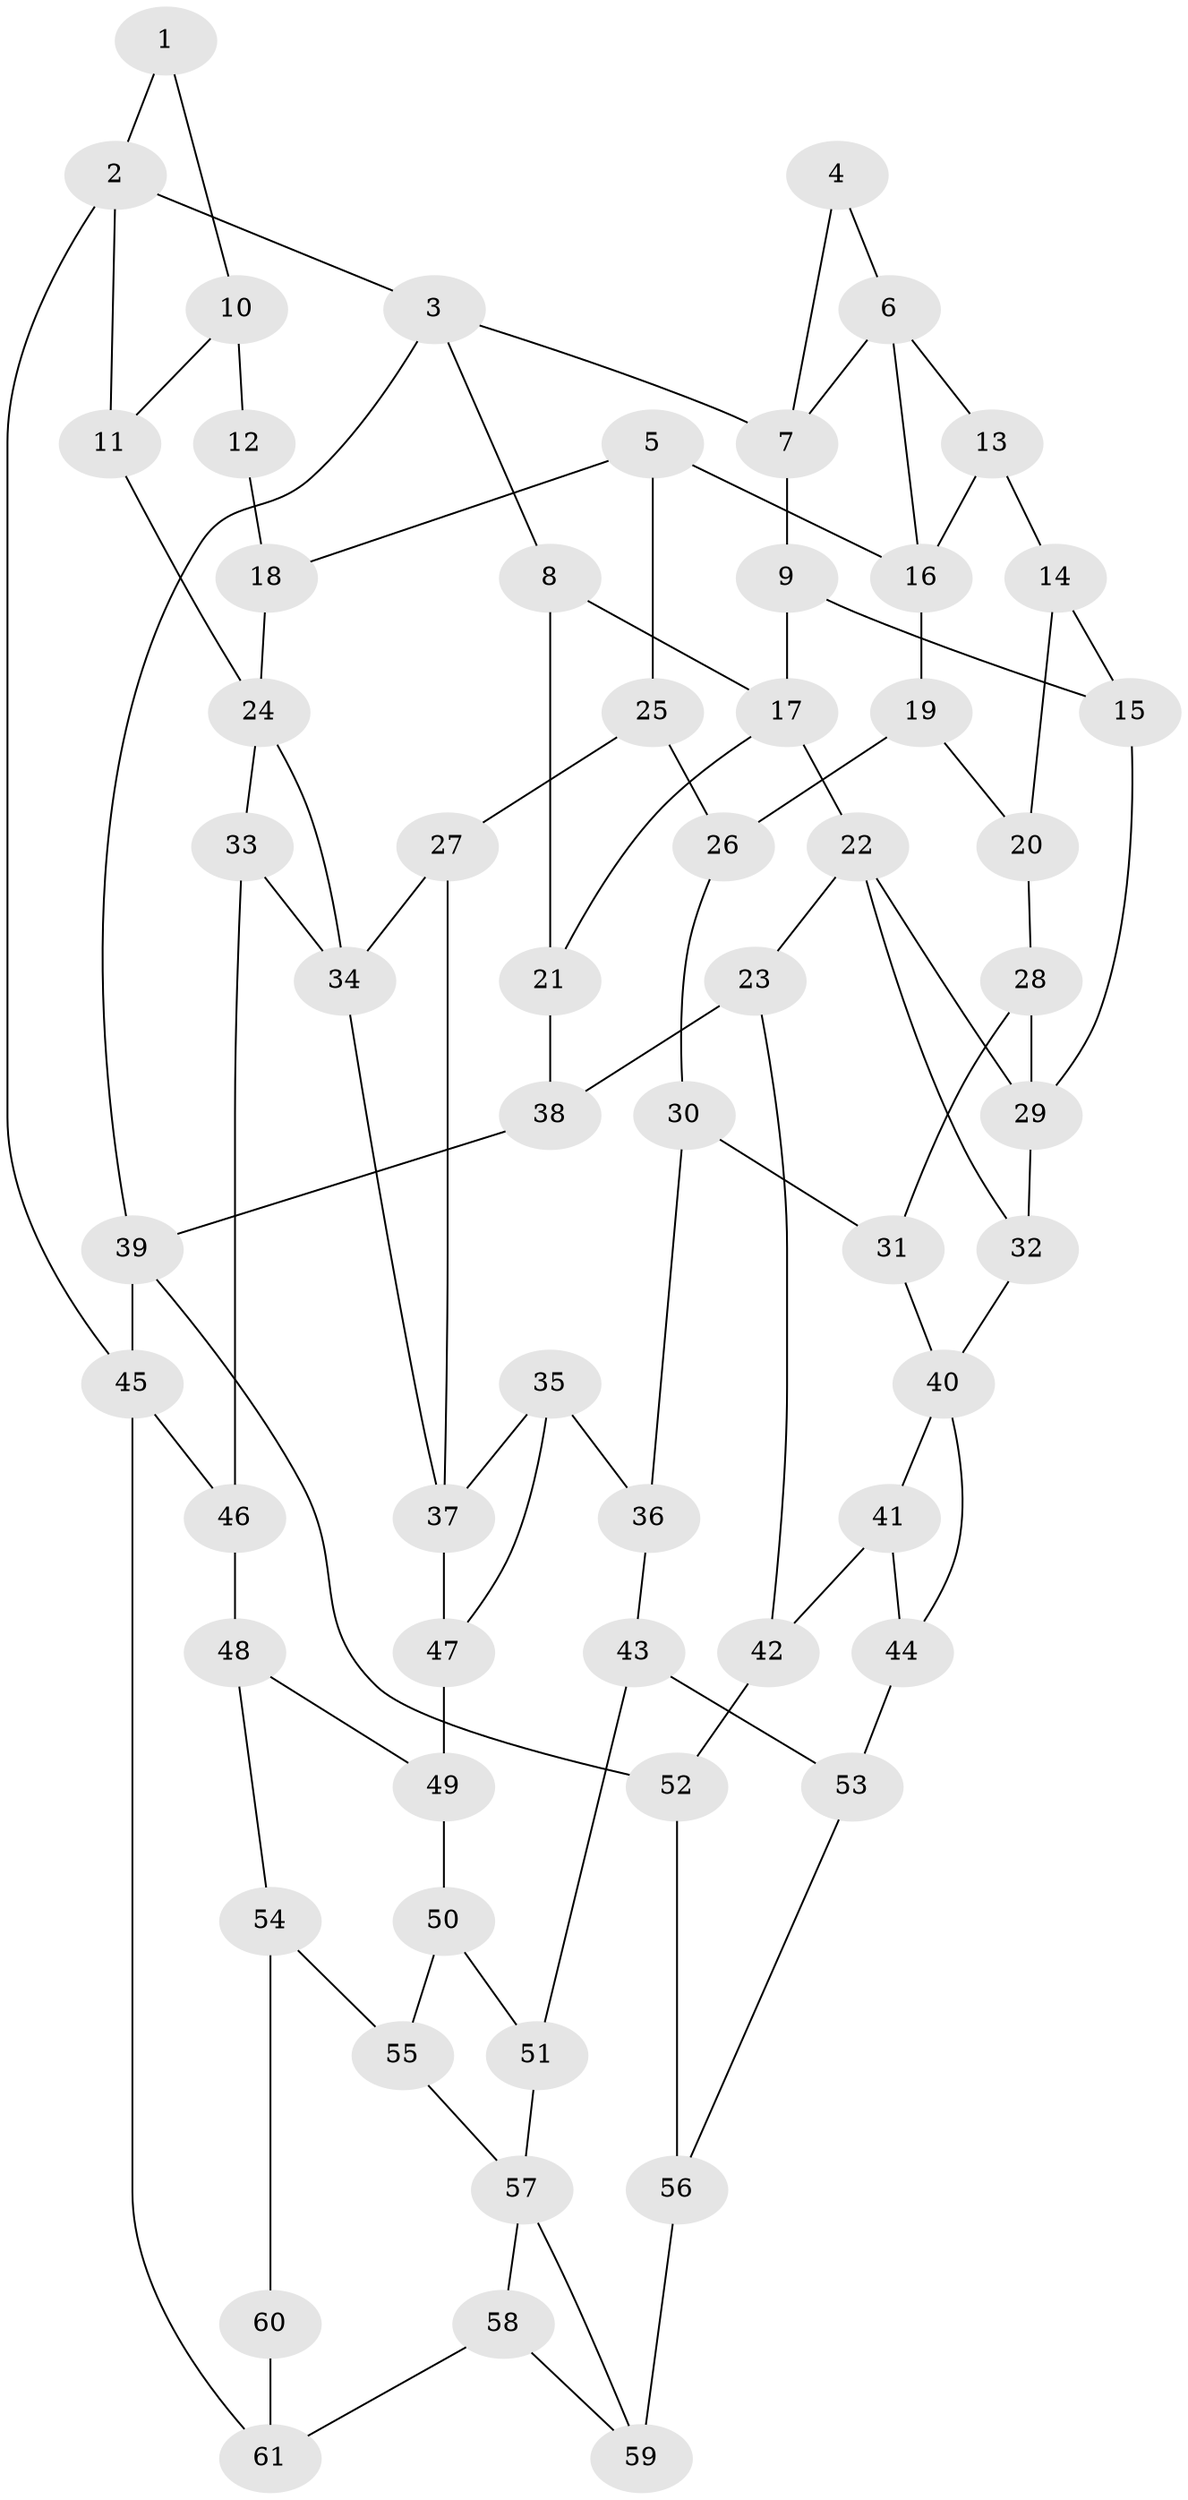 // original degree distribution, {3: 0.023255813953488372, 6: 0.22093023255813954, 4: 0.2441860465116279, 5: 0.5116279069767442}
// Generated by graph-tools (version 1.1) at 2025/38/03/04/25 23:38:26]
// undirected, 61 vertices, 97 edges
graph export_dot {
  node [color=gray90,style=filled];
  1;
  2;
  3;
  4;
  5;
  6;
  7;
  8;
  9;
  10;
  11;
  12;
  13;
  14;
  15;
  16;
  17;
  18;
  19;
  20;
  21;
  22;
  23;
  24;
  25;
  26;
  27;
  28;
  29;
  30;
  31;
  32;
  33;
  34;
  35;
  36;
  37;
  38;
  39;
  40;
  41;
  42;
  43;
  44;
  45;
  46;
  47;
  48;
  49;
  50;
  51;
  52;
  53;
  54;
  55;
  56;
  57;
  58;
  59;
  60;
  61;
  1 -- 2 [weight=1.0];
  1 -- 10 [weight=1.0];
  2 -- 3 [weight=1.0];
  2 -- 11 [weight=1.0];
  2 -- 45 [weight=1.0];
  3 -- 7 [weight=1.0];
  3 -- 8 [weight=1.0];
  3 -- 39 [weight=1.0];
  4 -- 6 [weight=1.0];
  4 -- 7 [weight=1.0];
  5 -- 16 [weight=1.0];
  5 -- 18 [weight=1.0];
  5 -- 25 [weight=1.0];
  6 -- 7 [weight=1.0];
  6 -- 13 [weight=1.0];
  6 -- 16 [weight=1.0];
  7 -- 9 [weight=1.0];
  8 -- 17 [weight=1.0];
  8 -- 21 [weight=1.0];
  9 -- 15 [weight=1.0];
  9 -- 17 [weight=1.0];
  10 -- 11 [weight=1.0];
  10 -- 12 [weight=2.0];
  11 -- 24 [weight=1.0];
  12 -- 18 [weight=2.0];
  13 -- 14 [weight=1.0];
  13 -- 16 [weight=1.0];
  14 -- 15 [weight=1.0];
  14 -- 20 [weight=1.0];
  15 -- 29 [weight=1.0];
  16 -- 19 [weight=1.0];
  17 -- 21 [weight=1.0];
  17 -- 22 [weight=1.0];
  18 -- 24 [weight=1.0];
  19 -- 20 [weight=1.0];
  19 -- 26 [weight=1.0];
  20 -- 28 [weight=1.0];
  21 -- 38 [weight=2.0];
  22 -- 23 [weight=1.0];
  22 -- 29 [weight=1.0];
  22 -- 32 [weight=1.0];
  23 -- 38 [weight=1.0];
  23 -- 42 [weight=1.0];
  24 -- 33 [weight=1.0];
  24 -- 34 [weight=1.0];
  25 -- 26 [weight=1.0];
  25 -- 27 [weight=1.0];
  26 -- 30 [weight=1.0];
  27 -- 34 [weight=1.0];
  27 -- 37 [weight=1.0];
  28 -- 29 [weight=1.0];
  28 -- 31 [weight=1.0];
  29 -- 32 [weight=1.0];
  30 -- 31 [weight=1.0];
  30 -- 36 [weight=1.0];
  31 -- 40 [weight=1.0];
  32 -- 40 [weight=1.0];
  33 -- 34 [weight=1.0];
  33 -- 46 [weight=1.0];
  34 -- 37 [weight=1.0];
  35 -- 36 [weight=1.0];
  35 -- 37 [weight=1.0];
  35 -- 47 [weight=1.0];
  36 -- 43 [weight=1.0];
  37 -- 47 [weight=1.0];
  38 -- 39 [weight=1.0];
  39 -- 45 [weight=1.0];
  39 -- 52 [weight=1.0];
  40 -- 41 [weight=1.0];
  40 -- 44 [weight=1.0];
  41 -- 42 [weight=1.0];
  41 -- 44 [weight=1.0];
  42 -- 52 [weight=1.0];
  43 -- 51 [weight=1.0];
  43 -- 53 [weight=1.0];
  44 -- 53 [weight=2.0];
  45 -- 46 [weight=1.0];
  45 -- 61 [weight=1.0];
  46 -- 48 [weight=1.0];
  47 -- 49 [weight=2.0];
  48 -- 49 [weight=1.0];
  48 -- 54 [weight=1.0];
  49 -- 50 [weight=1.0];
  50 -- 51 [weight=1.0];
  50 -- 55 [weight=1.0];
  51 -- 57 [weight=1.0];
  52 -- 56 [weight=1.0];
  53 -- 56 [weight=1.0];
  54 -- 55 [weight=1.0];
  54 -- 60 [weight=2.0];
  55 -- 57 [weight=1.0];
  56 -- 59 [weight=2.0];
  57 -- 58 [weight=1.0];
  57 -- 59 [weight=1.0];
  58 -- 59 [weight=1.0];
  58 -- 61 [weight=1.0];
  60 -- 61 [weight=2.0];
}
